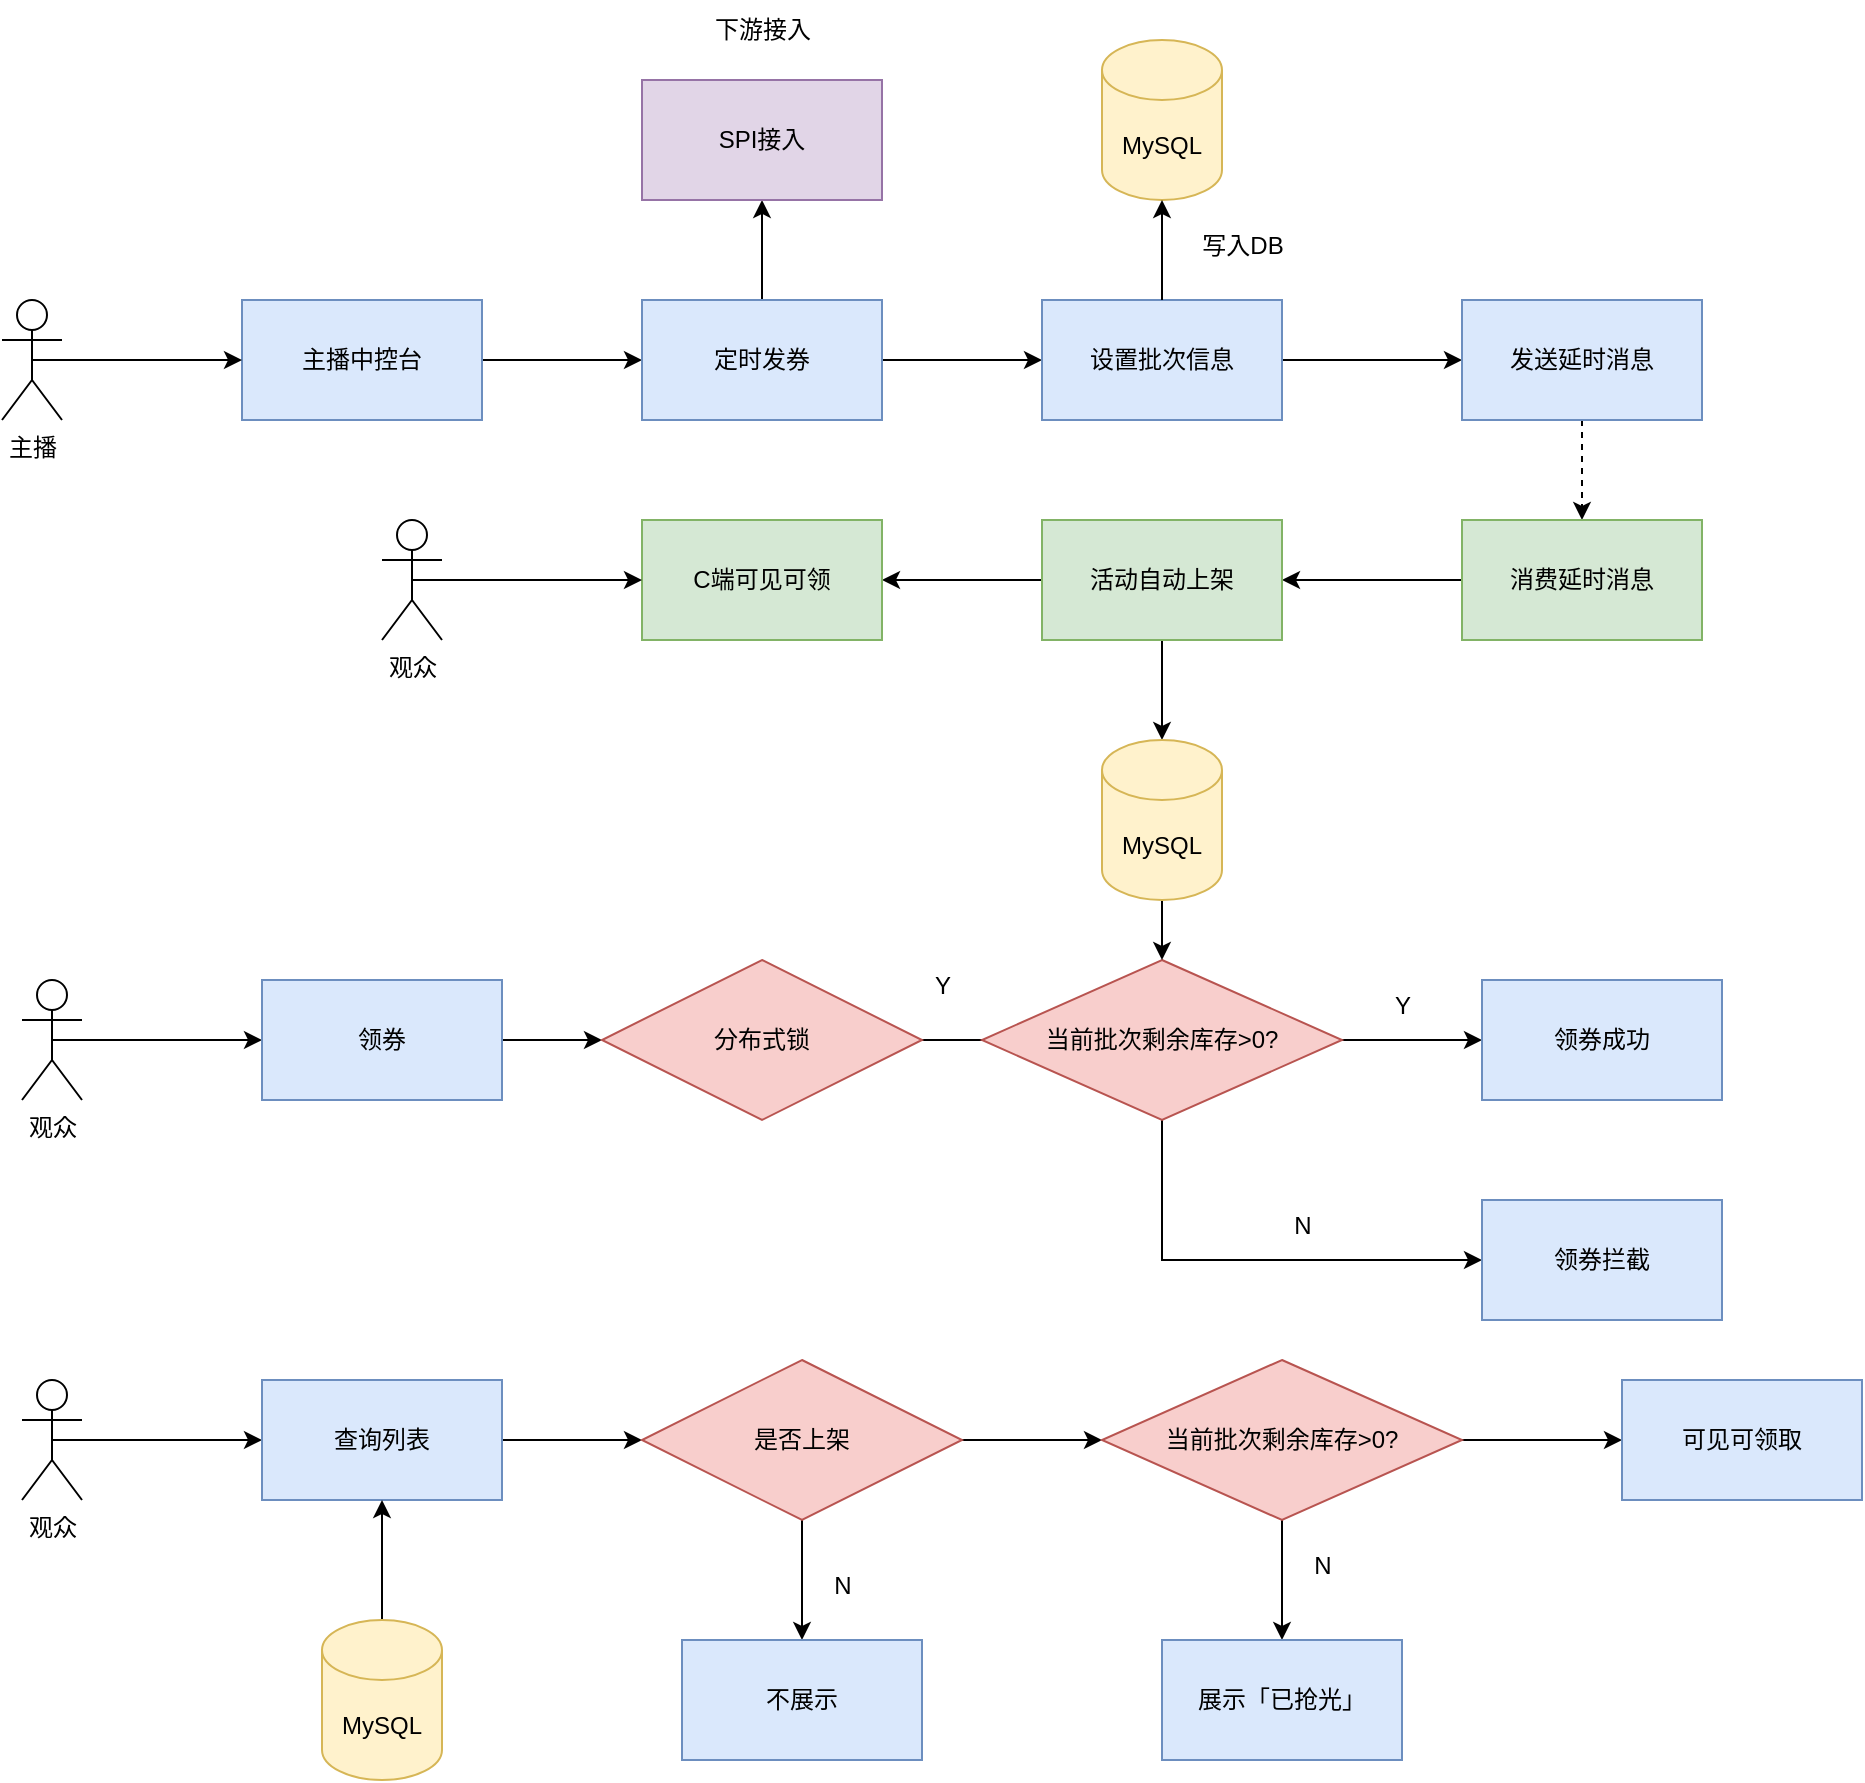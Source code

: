 <mxfile version="22.1.20" type="github">
  <diagram name="第 1 页" id="KyU0MW4JDXB7KEp_TXX0">
    <mxGraphModel dx="2474" dy="1146" grid="1" gridSize="10" guides="1" tooltips="1" connect="1" arrows="1" fold="1" page="0" pageScale="1" pageWidth="827" pageHeight="1169" math="0" shadow="0">
      <root>
        <mxCell id="0" />
        <mxCell id="1" parent="0" />
        <mxCell id="DKeQ4nAbk5dHZCSZwwDb-5" style="edgeStyle=orthogonalEdgeStyle;rounded=0;orthogonalLoop=1;jettySize=auto;html=1;exitX=1;exitY=0.5;exitDx=0;exitDy=0;entryX=0;entryY=0.5;entryDx=0;entryDy=0;" edge="1" parent="1" source="DKeQ4nAbk5dHZCSZwwDb-1" target="DKeQ4nAbk5dHZCSZwwDb-2">
          <mxGeometry relative="1" as="geometry" />
        </mxCell>
        <mxCell id="DKeQ4nAbk5dHZCSZwwDb-1" value="主播中控台" style="rounded=0;whiteSpace=wrap;html=1;fillColor=#dae8fc;strokeColor=#6c8ebf;" vertex="1" parent="1">
          <mxGeometry x="90" y="360" width="120" height="60" as="geometry" />
        </mxCell>
        <mxCell id="DKeQ4nAbk5dHZCSZwwDb-10" style="edgeStyle=orthogonalEdgeStyle;rounded=0;orthogonalLoop=1;jettySize=auto;html=1;exitX=1;exitY=0.5;exitDx=0;exitDy=0;entryX=0;entryY=0.5;entryDx=0;entryDy=0;" edge="1" parent="1" source="DKeQ4nAbk5dHZCSZwwDb-2" target="DKeQ4nAbk5dHZCSZwwDb-6">
          <mxGeometry relative="1" as="geometry" />
        </mxCell>
        <mxCell id="DKeQ4nAbk5dHZCSZwwDb-36" style="edgeStyle=orthogonalEdgeStyle;rounded=0;orthogonalLoop=1;jettySize=auto;html=1;exitX=0.5;exitY=0;exitDx=0;exitDy=0;entryX=0.5;entryY=1;entryDx=0;entryDy=0;" edge="1" parent="1" source="DKeQ4nAbk5dHZCSZwwDb-2" target="DKeQ4nAbk5dHZCSZwwDb-35">
          <mxGeometry relative="1" as="geometry" />
        </mxCell>
        <mxCell id="DKeQ4nAbk5dHZCSZwwDb-2" value="定时发券" style="rounded=0;whiteSpace=wrap;html=1;fillColor=#dae8fc;strokeColor=#6c8ebf;" vertex="1" parent="1">
          <mxGeometry x="290" y="360" width="120" height="60" as="geometry" />
        </mxCell>
        <mxCell id="DKeQ4nAbk5dHZCSZwwDb-4" style="edgeStyle=orthogonalEdgeStyle;rounded=0;orthogonalLoop=1;jettySize=auto;html=1;exitX=0.5;exitY=0.5;exitDx=0;exitDy=0;exitPerimeter=0;entryX=0;entryY=0.5;entryDx=0;entryDy=0;" edge="1" parent="1" source="DKeQ4nAbk5dHZCSZwwDb-3" target="DKeQ4nAbk5dHZCSZwwDb-1">
          <mxGeometry relative="1" as="geometry" />
        </mxCell>
        <mxCell id="DKeQ4nAbk5dHZCSZwwDb-3" value="主播" style="shape=umlActor;verticalLabelPosition=bottom;verticalAlign=top;html=1;outlineConnect=0;" vertex="1" parent="1">
          <mxGeometry x="-30" y="360" width="30" height="60" as="geometry" />
        </mxCell>
        <mxCell id="DKeQ4nAbk5dHZCSZwwDb-12" style="edgeStyle=orthogonalEdgeStyle;rounded=0;orthogonalLoop=1;jettySize=auto;html=1;exitX=1;exitY=0.5;exitDx=0;exitDy=0;entryX=0;entryY=0.5;entryDx=0;entryDy=0;" edge="1" parent="1" source="DKeQ4nAbk5dHZCSZwwDb-6" target="DKeQ4nAbk5dHZCSZwwDb-11">
          <mxGeometry relative="1" as="geometry" />
        </mxCell>
        <mxCell id="DKeQ4nAbk5dHZCSZwwDb-6" value="设置批次信息" style="rounded=0;whiteSpace=wrap;html=1;fillColor=#dae8fc;strokeColor=#6c8ebf;" vertex="1" parent="1">
          <mxGeometry x="490" y="360" width="120" height="60" as="geometry" />
        </mxCell>
        <mxCell id="DKeQ4nAbk5dHZCSZwwDb-7" value="MySQL" style="shape=cylinder3;whiteSpace=wrap;html=1;boundedLbl=1;backgroundOutline=1;size=15;fillColor=#fff2cc;strokeColor=#d6b656;" vertex="1" parent="1">
          <mxGeometry x="520" y="230" width="60" height="80" as="geometry" />
        </mxCell>
        <mxCell id="DKeQ4nAbk5dHZCSZwwDb-8" style="edgeStyle=orthogonalEdgeStyle;rounded=0;orthogonalLoop=1;jettySize=auto;html=1;exitX=0.5;exitY=0;exitDx=0;exitDy=0;entryX=0.5;entryY=1;entryDx=0;entryDy=0;entryPerimeter=0;" edge="1" parent="1" source="DKeQ4nAbk5dHZCSZwwDb-6" target="DKeQ4nAbk5dHZCSZwwDb-7">
          <mxGeometry relative="1" as="geometry" />
        </mxCell>
        <mxCell id="DKeQ4nAbk5dHZCSZwwDb-9" value="写入DB" style="text;html=1;align=center;verticalAlign=middle;resizable=0;points=[];autosize=1;strokeColor=none;fillColor=none;" vertex="1" parent="1">
          <mxGeometry x="560" y="318" width="60" height="30" as="geometry" />
        </mxCell>
        <mxCell id="DKeQ4nAbk5dHZCSZwwDb-20" style="edgeStyle=orthogonalEdgeStyle;rounded=0;orthogonalLoop=1;jettySize=auto;html=1;exitX=0.5;exitY=1;exitDx=0;exitDy=0;entryX=0.5;entryY=0;entryDx=0;entryDy=0;dashed=1;" edge="1" parent="1" source="DKeQ4nAbk5dHZCSZwwDb-11" target="DKeQ4nAbk5dHZCSZwwDb-13">
          <mxGeometry relative="1" as="geometry" />
        </mxCell>
        <mxCell id="DKeQ4nAbk5dHZCSZwwDb-11" value="发送延时消息" style="rounded=0;whiteSpace=wrap;html=1;fillColor=#dae8fc;strokeColor=#6c8ebf;" vertex="1" parent="1">
          <mxGeometry x="700" y="360" width="120" height="60" as="geometry" />
        </mxCell>
        <mxCell id="DKeQ4nAbk5dHZCSZwwDb-15" style="edgeStyle=orthogonalEdgeStyle;rounded=0;orthogonalLoop=1;jettySize=auto;html=1;exitX=0;exitY=0.5;exitDx=0;exitDy=0;entryX=1;entryY=0.5;entryDx=0;entryDy=0;" edge="1" parent="1" source="DKeQ4nAbk5dHZCSZwwDb-13" target="DKeQ4nAbk5dHZCSZwwDb-14">
          <mxGeometry relative="1" as="geometry" />
        </mxCell>
        <mxCell id="DKeQ4nAbk5dHZCSZwwDb-13" value="消费延时消息" style="rounded=0;whiteSpace=wrap;html=1;fillColor=#d5e8d4;strokeColor=#82b366;" vertex="1" parent="1">
          <mxGeometry x="700" y="470" width="120" height="60" as="geometry" />
        </mxCell>
        <mxCell id="DKeQ4nAbk5dHZCSZwwDb-17" style="edgeStyle=orthogonalEdgeStyle;rounded=0;orthogonalLoop=1;jettySize=auto;html=1;exitX=0;exitY=0.5;exitDx=0;exitDy=0;entryX=1;entryY=0.5;entryDx=0;entryDy=0;" edge="1" parent="1" source="DKeQ4nAbk5dHZCSZwwDb-14" target="DKeQ4nAbk5dHZCSZwwDb-16">
          <mxGeometry relative="1" as="geometry" />
        </mxCell>
        <mxCell id="DKeQ4nAbk5dHZCSZwwDb-30" style="edgeStyle=orthogonalEdgeStyle;rounded=0;orthogonalLoop=1;jettySize=auto;html=1;exitX=0.5;exitY=1;exitDx=0;exitDy=0;entryX=0.5;entryY=0;entryDx=0;entryDy=0;entryPerimeter=0;" edge="1" parent="1" source="DKeQ4nAbk5dHZCSZwwDb-14" target="DKeQ4nAbk5dHZCSZwwDb-29">
          <mxGeometry relative="1" as="geometry">
            <mxPoint x="550" y="570" as="targetPoint" />
          </mxGeometry>
        </mxCell>
        <mxCell id="DKeQ4nAbk5dHZCSZwwDb-14" value="活动自动上架" style="rounded=0;whiteSpace=wrap;html=1;fillColor=#d5e8d4;strokeColor=#82b366;" vertex="1" parent="1">
          <mxGeometry x="490" y="470" width="120" height="60" as="geometry" />
        </mxCell>
        <mxCell id="DKeQ4nAbk5dHZCSZwwDb-16" value="C端可见可领" style="rounded=0;whiteSpace=wrap;html=1;fillColor=#d5e8d4;strokeColor=#82b366;" vertex="1" parent="1">
          <mxGeometry x="290" y="470" width="120" height="60" as="geometry" />
        </mxCell>
        <mxCell id="DKeQ4nAbk5dHZCSZwwDb-19" style="edgeStyle=orthogonalEdgeStyle;rounded=0;orthogonalLoop=1;jettySize=auto;html=1;exitX=0.5;exitY=0.5;exitDx=0;exitDy=0;exitPerimeter=0;entryX=0;entryY=0.5;entryDx=0;entryDy=0;" edge="1" parent="1" source="DKeQ4nAbk5dHZCSZwwDb-18" target="DKeQ4nAbk5dHZCSZwwDb-16">
          <mxGeometry relative="1" as="geometry" />
        </mxCell>
        <mxCell id="DKeQ4nAbk5dHZCSZwwDb-18" value="观众" style="shape=umlActor;verticalLabelPosition=bottom;verticalAlign=top;html=1;outlineConnect=0;" vertex="1" parent="1">
          <mxGeometry x="160" y="470" width="30" height="60" as="geometry" />
        </mxCell>
        <mxCell id="DKeQ4nAbk5dHZCSZwwDb-23" style="edgeStyle=orthogonalEdgeStyle;rounded=0;orthogonalLoop=1;jettySize=auto;html=1;exitX=0.5;exitY=0.5;exitDx=0;exitDy=0;exitPerimeter=0;entryX=0;entryY=0.5;entryDx=0;entryDy=0;" edge="1" parent="1" source="DKeQ4nAbk5dHZCSZwwDb-21" target="DKeQ4nAbk5dHZCSZwwDb-22">
          <mxGeometry relative="1" as="geometry" />
        </mxCell>
        <mxCell id="DKeQ4nAbk5dHZCSZwwDb-21" value="观众" style="shape=umlActor;verticalLabelPosition=bottom;verticalAlign=top;html=1;outlineConnect=0;" vertex="1" parent="1">
          <mxGeometry x="-20" y="700" width="30" height="60" as="geometry" />
        </mxCell>
        <mxCell id="DKeQ4nAbk5dHZCSZwwDb-26" style="edgeStyle=orthogonalEdgeStyle;rounded=0;orthogonalLoop=1;jettySize=auto;html=1;exitX=1;exitY=0.5;exitDx=0;exitDy=0;entryX=0;entryY=0.5;entryDx=0;entryDy=0;" edge="1" parent="1" source="DKeQ4nAbk5dHZCSZwwDb-22" target="DKeQ4nAbk5dHZCSZwwDb-25">
          <mxGeometry relative="1" as="geometry" />
        </mxCell>
        <mxCell id="DKeQ4nAbk5dHZCSZwwDb-22" value="领券" style="rounded=0;whiteSpace=wrap;html=1;fillColor=#dae8fc;strokeColor=#6c8ebf;" vertex="1" parent="1">
          <mxGeometry x="100" y="700" width="120" height="60" as="geometry" />
        </mxCell>
        <mxCell id="DKeQ4nAbk5dHZCSZwwDb-27" style="edgeStyle=orthogonalEdgeStyle;rounded=0;orthogonalLoop=1;jettySize=auto;html=1;exitX=1;exitY=0.5;exitDx=0;exitDy=0;entryX=0;entryY=0.5;entryDx=0;entryDy=0;" edge="1" parent="1" source="DKeQ4nAbk5dHZCSZwwDb-25">
          <mxGeometry relative="1" as="geometry">
            <mxPoint x="560" y="730" as="targetPoint" />
          </mxGeometry>
        </mxCell>
        <mxCell id="DKeQ4nAbk5dHZCSZwwDb-25" value="分布式锁" style="rhombus;whiteSpace=wrap;html=1;fillColor=#f8cecc;strokeColor=#b85450;" vertex="1" parent="1">
          <mxGeometry x="270" y="690" width="160" height="80" as="geometry" />
        </mxCell>
        <mxCell id="DKeQ4nAbk5dHZCSZwwDb-34" style="edgeStyle=orthogonalEdgeStyle;rounded=0;orthogonalLoop=1;jettySize=auto;html=1;exitX=1;exitY=0.5;exitDx=0;exitDy=0;entryX=0;entryY=0.5;entryDx=0;entryDy=0;" edge="1" parent="1" source="DKeQ4nAbk5dHZCSZwwDb-28" target="DKeQ4nAbk5dHZCSZwwDb-33">
          <mxGeometry relative="1" as="geometry" />
        </mxCell>
        <mxCell id="DKeQ4nAbk5dHZCSZwwDb-38" style="edgeStyle=orthogonalEdgeStyle;rounded=0;orthogonalLoop=1;jettySize=auto;html=1;exitX=0.5;exitY=1;exitDx=0;exitDy=0;entryX=0;entryY=0.5;entryDx=0;entryDy=0;" edge="1" parent="1" source="DKeQ4nAbk5dHZCSZwwDb-28" target="DKeQ4nAbk5dHZCSZwwDb-37">
          <mxGeometry relative="1" as="geometry" />
        </mxCell>
        <mxCell id="DKeQ4nAbk5dHZCSZwwDb-28" value="当前批次剩余库存&amp;gt;0?" style="rhombus;whiteSpace=wrap;html=1;fillColor=#f8cecc;strokeColor=#b85450;" vertex="1" parent="1">
          <mxGeometry x="460" y="690" width="180" height="80" as="geometry" />
        </mxCell>
        <mxCell id="DKeQ4nAbk5dHZCSZwwDb-32" style="edgeStyle=orthogonalEdgeStyle;rounded=0;orthogonalLoop=1;jettySize=auto;html=1;exitX=0.5;exitY=1;exitDx=0;exitDy=0;exitPerimeter=0;entryX=0.5;entryY=0;entryDx=0;entryDy=0;" edge="1" parent="1" source="DKeQ4nAbk5dHZCSZwwDb-29" target="DKeQ4nAbk5dHZCSZwwDb-28">
          <mxGeometry relative="1" as="geometry" />
        </mxCell>
        <mxCell id="DKeQ4nAbk5dHZCSZwwDb-29" value="MySQL" style="shape=cylinder3;whiteSpace=wrap;html=1;boundedLbl=1;backgroundOutline=1;size=15;fillColor=#fff2cc;strokeColor=#d6b656;" vertex="1" parent="1">
          <mxGeometry x="520" y="580" width="60" height="80" as="geometry" />
        </mxCell>
        <mxCell id="DKeQ4nAbk5dHZCSZwwDb-33" value="领券成功" style="rounded=0;whiteSpace=wrap;html=1;fillColor=#dae8fc;strokeColor=#6c8ebf;" vertex="1" parent="1">
          <mxGeometry x="710" y="700" width="120" height="60" as="geometry" />
        </mxCell>
        <mxCell id="DKeQ4nAbk5dHZCSZwwDb-35" value="SPI接入" style="rounded=0;whiteSpace=wrap;html=1;fillColor=#e1d5e7;strokeColor=#9673a6;" vertex="1" parent="1">
          <mxGeometry x="290" y="250" width="120" height="60" as="geometry" />
        </mxCell>
        <mxCell id="DKeQ4nAbk5dHZCSZwwDb-37" value="领券拦截" style="rounded=0;whiteSpace=wrap;html=1;fillColor=#dae8fc;strokeColor=#6c8ebf;" vertex="1" parent="1">
          <mxGeometry x="710" y="810" width="120" height="60" as="geometry" />
        </mxCell>
        <mxCell id="DKeQ4nAbk5dHZCSZwwDb-41" style="edgeStyle=orthogonalEdgeStyle;rounded=0;orthogonalLoop=1;jettySize=auto;html=1;exitX=0.5;exitY=0.5;exitDx=0;exitDy=0;exitPerimeter=0;entryX=0;entryY=0.5;entryDx=0;entryDy=0;" edge="1" parent="1" source="DKeQ4nAbk5dHZCSZwwDb-39" target="DKeQ4nAbk5dHZCSZwwDb-40">
          <mxGeometry relative="1" as="geometry" />
        </mxCell>
        <mxCell id="DKeQ4nAbk5dHZCSZwwDb-39" value="观众" style="shape=umlActor;verticalLabelPosition=bottom;verticalAlign=top;html=1;outlineConnect=0;" vertex="1" parent="1">
          <mxGeometry x="-20" y="900" width="30" height="60" as="geometry" />
        </mxCell>
        <mxCell id="DKeQ4nAbk5dHZCSZwwDb-45" style="edgeStyle=orthogonalEdgeStyle;rounded=0;orthogonalLoop=1;jettySize=auto;html=1;exitX=1;exitY=0.5;exitDx=0;exitDy=0;entryX=0;entryY=0.5;entryDx=0;entryDy=0;" edge="1" parent="1" source="DKeQ4nAbk5dHZCSZwwDb-40" target="DKeQ4nAbk5dHZCSZwwDb-44">
          <mxGeometry relative="1" as="geometry" />
        </mxCell>
        <mxCell id="DKeQ4nAbk5dHZCSZwwDb-40" value="查询列表" style="rounded=0;whiteSpace=wrap;html=1;fillColor=#dae8fc;strokeColor=#6c8ebf;" vertex="1" parent="1">
          <mxGeometry x="100" y="900" width="120" height="60" as="geometry" />
        </mxCell>
        <mxCell id="DKeQ4nAbk5dHZCSZwwDb-43" style="edgeStyle=orthogonalEdgeStyle;rounded=0;orthogonalLoop=1;jettySize=auto;html=1;exitX=0.5;exitY=0;exitDx=0;exitDy=0;exitPerimeter=0;entryX=0.5;entryY=1;entryDx=0;entryDy=0;" edge="1" parent="1" source="DKeQ4nAbk5dHZCSZwwDb-42" target="DKeQ4nAbk5dHZCSZwwDb-40">
          <mxGeometry relative="1" as="geometry" />
        </mxCell>
        <mxCell id="DKeQ4nAbk5dHZCSZwwDb-42" value="MySQL" style="shape=cylinder3;whiteSpace=wrap;html=1;boundedLbl=1;backgroundOutline=1;size=15;fillColor=#fff2cc;strokeColor=#d6b656;" vertex="1" parent="1">
          <mxGeometry x="130" y="1020" width="60" height="80" as="geometry" />
        </mxCell>
        <mxCell id="DKeQ4nAbk5dHZCSZwwDb-47" style="edgeStyle=orthogonalEdgeStyle;rounded=0;orthogonalLoop=1;jettySize=auto;html=1;exitX=0.5;exitY=1;exitDx=0;exitDy=0;entryX=0.5;entryY=0;entryDx=0;entryDy=0;" edge="1" parent="1" source="DKeQ4nAbk5dHZCSZwwDb-44" target="DKeQ4nAbk5dHZCSZwwDb-46">
          <mxGeometry relative="1" as="geometry" />
        </mxCell>
        <mxCell id="DKeQ4nAbk5dHZCSZwwDb-53" style="edgeStyle=orthogonalEdgeStyle;rounded=0;orthogonalLoop=1;jettySize=auto;html=1;exitX=1;exitY=0.5;exitDx=0;exitDy=0;entryX=0;entryY=0.5;entryDx=0;entryDy=0;" edge="1" parent="1" source="DKeQ4nAbk5dHZCSZwwDb-44">
          <mxGeometry relative="1" as="geometry">
            <mxPoint x="520" y="930" as="targetPoint" />
          </mxGeometry>
        </mxCell>
        <mxCell id="DKeQ4nAbk5dHZCSZwwDb-44" value="是否上架" style="rhombus;whiteSpace=wrap;html=1;fillColor=#f8cecc;strokeColor=#b85450;" vertex="1" parent="1">
          <mxGeometry x="290" y="890" width="160" height="80" as="geometry" />
        </mxCell>
        <mxCell id="DKeQ4nAbk5dHZCSZwwDb-46" value="不展示" style="rounded=0;whiteSpace=wrap;html=1;fillColor=#dae8fc;strokeColor=#6c8ebf;" vertex="1" parent="1">
          <mxGeometry x="310" y="1030" width="120" height="60" as="geometry" />
        </mxCell>
        <mxCell id="DKeQ4nAbk5dHZCSZwwDb-48" value="N" style="text;html=1;align=center;verticalAlign=middle;resizable=0;points=[];autosize=1;strokeColor=none;fillColor=none;" vertex="1" parent="1">
          <mxGeometry x="375" y="988" width="30" height="30" as="geometry" />
        </mxCell>
        <mxCell id="DKeQ4nAbk5dHZCSZwwDb-49" value="Y" style="text;html=1;align=center;verticalAlign=middle;resizable=0;points=[];autosize=1;strokeColor=none;fillColor=none;" vertex="1" parent="1">
          <mxGeometry x="655" y="698" width="30" height="30" as="geometry" />
        </mxCell>
        <mxCell id="DKeQ4nAbk5dHZCSZwwDb-50" value="N" style="text;html=1;align=center;verticalAlign=middle;resizable=0;points=[];autosize=1;strokeColor=none;fillColor=none;" vertex="1" parent="1">
          <mxGeometry x="605" y="808" width="30" height="30" as="geometry" />
        </mxCell>
        <mxCell id="DKeQ4nAbk5dHZCSZwwDb-51" value="Y" style="text;html=1;align=center;verticalAlign=middle;resizable=0;points=[];autosize=1;strokeColor=none;fillColor=none;" vertex="1" parent="1">
          <mxGeometry x="425" y="688" width="30" height="30" as="geometry" />
        </mxCell>
        <mxCell id="DKeQ4nAbk5dHZCSZwwDb-56" style="edgeStyle=orthogonalEdgeStyle;rounded=0;orthogonalLoop=1;jettySize=auto;html=1;exitX=0.5;exitY=1;exitDx=0;exitDy=0;entryX=0.5;entryY=0;entryDx=0;entryDy=0;" edge="1" parent="1" source="DKeQ4nAbk5dHZCSZwwDb-54" target="DKeQ4nAbk5dHZCSZwwDb-55">
          <mxGeometry relative="1" as="geometry" />
        </mxCell>
        <mxCell id="DKeQ4nAbk5dHZCSZwwDb-59" style="edgeStyle=orthogonalEdgeStyle;rounded=0;orthogonalLoop=1;jettySize=auto;html=1;exitX=1;exitY=0.5;exitDx=0;exitDy=0;entryX=0;entryY=0.5;entryDx=0;entryDy=0;" edge="1" parent="1" source="DKeQ4nAbk5dHZCSZwwDb-54" target="DKeQ4nAbk5dHZCSZwwDb-58">
          <mxGeometry relative="1" as="geometry" />
        </mxCell>
        <mxCell id="DKeQ4nAbk5dHZCSZwwDb-54" value="当前批次剩余库存&amp;gt;0?" style="rhombus;whiteSpace=wrap;html=1;fillColor=#f8cecc;strokeColor=#b85450;" vertex="1" parent="1">
          <mxGeometry x="520" y="890" width="180" height="80" as="geometry" />
        </mxCell>
        <mxCell id="DKeQ4nAbk5dHZCSZwwDb-55" value="展示「已抢光」" style="rounded=0;whiteSpace=wrap;html=1;fillColor=#dae8fc;strokeColor=#6c8ebf;" vertex="1" parent="1">
          <mxGeometry x="550" y="1030" width="120" height="60" as="geometry" />
        </mxCell>
        <mxCell id="DKeQ4nAbk5dHZCSZwwDb-57" value="N" style="text;html=1;align=center;verticalAlign=middle;resizable=0;points=[];autosize=1;strokeColor=none;fillColor=none;" vertex="1" parent="1">
          <mxGeometry x="615" y="978" width="30" height="30" as="geometry" />
        </mxCell>
        <mxCell id="DKeQ4nAbk5dHZCSZwwDb-58" value="可见可领取" style="rounded=0;whiteSpace=wrap;html=1;fillColor=#dae8fc;strokeColor=#6c8ebf;" vertex="1" parent="1">
          <mxGeometry x="780" y="900" width="120" height="60" as="geometry" />
        </mxCell>
        <mxCell id="DKeQ4nAbk5dHZCSZwwDb-60" value="下游接入" style="text;html=1;align=center;verticalAlign=middle;resizable=0;points=[];autosize=1;strokeColor=none;fillColor=none;" vertex="1" parent="1">
          <mxGeometry x="315" y="210" width="70" height="30" as="geometry" />
        </mxCell>
      </root>
    </mxGraphModel>
  </diagram>
</mxfile>
